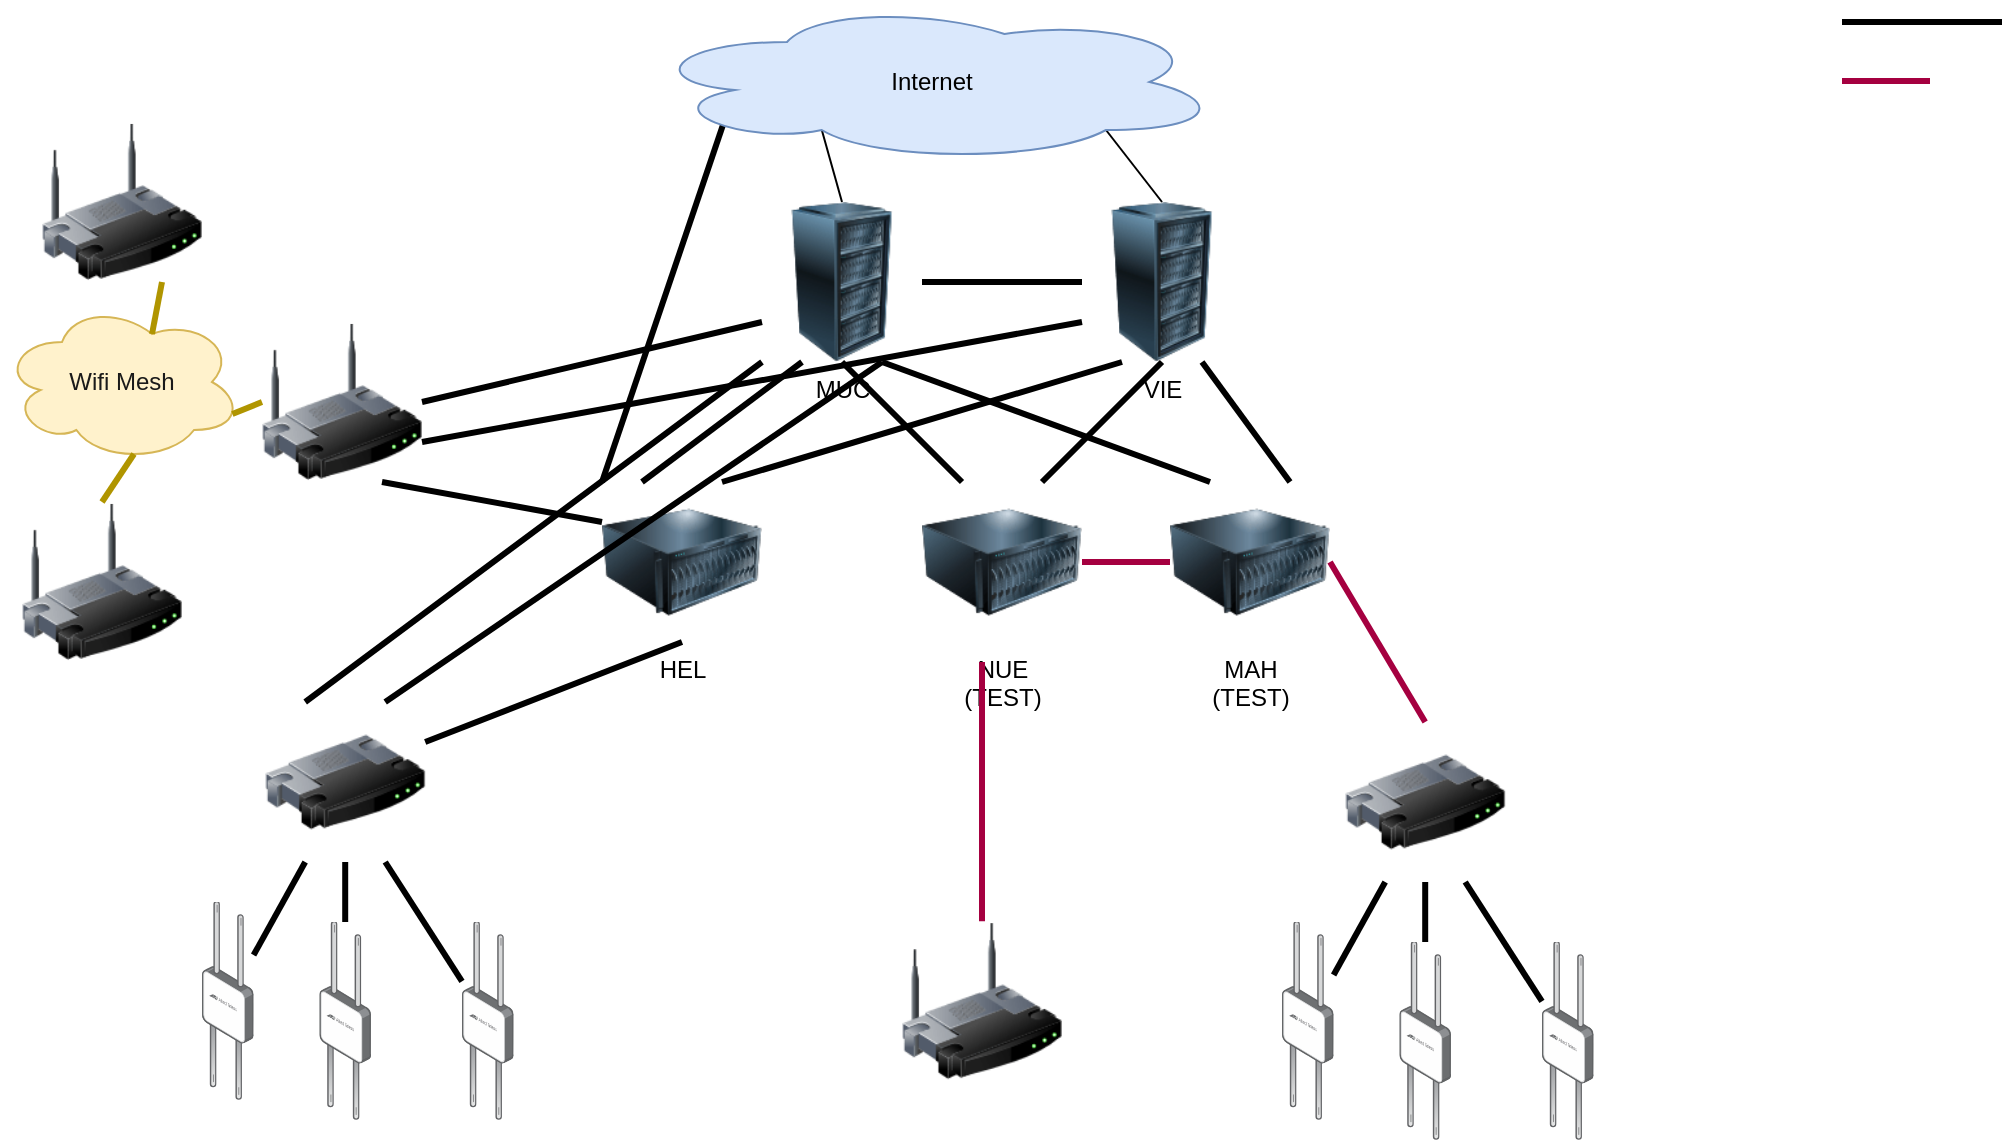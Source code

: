 <mxfile version="14.1.4" type="github">
  <diagram id="5fwCtaz2ddu6jSUksYz-" name="Page-1">
    <mxGraphModel dx="2249" dy="794" grid="1" gridSize="10" guides="1" tooltips="1" connect="1" arrows="1" fold="1" page="1" pageScale="1" pageWidth="827" pageHeight="1169" math="0" shadow="0">
      <root>
        <mxCell id="0" />
        <mxCell id="1" parent="0" />
        <mxCell id="5tYD8Vz2DLDcysNsbjCx-1" value="MUC" style="image;html=1;image=img/lib/clip_art/computers/Server_Rack_128x128.png" vertex="1" parent="1">
          <mxGeometry x="170" y="160" width="80" height="80" as="geometry" />
        </mxCell>
        <mxCell id="5tYD8Vz2DLDcysNsbjCx-2" value="VIE" style="image;html=1;image=img/lib/clip_art/computers/Server_Rack_128x128.png" vertex="1" parent="1">
          <mxGeometry x="330" y="160" width="80" height="80" as="geometry" />
        </mxCell>
        <mxCell id="5tYD8Vz2DLDcysNsbjCx-5" value="" style="endArrow=none;html=1;strokeWidth=3;" edge="1" parent="1" source="5tYD8Vz2DLDcysNsbjCx-1" target="5tYD8Vz2DLDcysNsbjCx-2">
          <mxGeometry width="50" height="50" relative="1" as="geometry">
            <mxPoint x="190" y="540" as="sourcePoint" />
            <mxPoint x="240" y="490" as="targetPoint" />
          </mxGeometry>
        </mxCell>
        <mxCell id="5tYD8Vz2DLDcysNsbjCx-9" value="HEL" style="image;html=1;image=img/lib/clip_art/computers/Server_128x128.png" vertex="1" parent="1">
          <mxGeometry x="90" y="300" width="80" height="80" as="geometry" />
        </mxCell>
        <mxCell id="5tYD8Vz2DLDcysNsbjCx-12" value="" style="endArrow=none;html=1;entryX=0.5;entryY=0;entryDx=0;entryDy=0;exitX=0.8;exitY=0.8;exitDx=0;exitDy=0;exitPerimeter=0;" edge="1" parent="1" source="5tYD8Vz2DLDcysNsbjCx-10" target="5tYD8Vz2DLDcysNsbjCx-2">
          <mxGeometry width="50" height="50" relative="1" as="geometry">
            <mxPoint x="-50" y="410" as="sourcePoint" />
            <mxPoint y="360" as="targetPoint" />
          </mxGeometry>
        </mxCell>
        <mxCell id="5tYD8Vz2DLDcysNsbjCx-13" value="" style="endArrow=none;html=1;entryX=0.5;entryY=0;entryDx=0;entryDy=0;exitX=0.31;exitY=0.8;exitDx=0;exitDy=0;exitPerimeter=0;" edge="1" parent="1" source="5tYD8Vz2DLDcysNsbjCx-10" target="5tYD8Vz2DLDcysNsbjCx-1">
          <mxGeometry width="50" height="50" relative="1" as="geometry">
            <mxPoint x="50" y="410" as="sourcePoint" />
            <mxPoint x="100" y="360" as="targetPoint" />
          </mxGeometry>
        </mxCell>
        <mxCell id="5tYD8Vz2DLDcysNsbjCx-14" value="NUE&lt;br&gt;(TEST)" style="image;html=1;image=img/lib/clip_art/computers/Server_128x128.png" vertex="1" parent="1">
          <mxGeometry x="250" y="300" width="80" height="80" as="geometry" />
        </mxCell>
        <mxCell id="5tYD8Vz2DLDcysNsbjCx-15" value="MAH&lt;br&gt;(TEST)" style="image;html=1;image=img/lib/clip_art/computers/Server_128x128.png" vertex="1" parent="1">
          <mxGeometry x="374" y="300" width="80" height="80" as="geometry" />
        </mxCell>
        <mxCell id="5tYD8Vz2DLDcysNsbjCx-16" value="" style="endArrow=none;html=1;entryX=0.25;entryY=0;entryDx=0;entryDy=0;exitX=0.5;exitY=1;exitDx=0;exitDy=0;strokeWidth=3;" edge="1" parent="1" source="5tYD8Vz2DLDcysNsbjCx-1" target="5tYD8Vz2DLDcysNsbjCx-14">
          <mxGeometry width="50" height="50" relative="1" as="geometry">
            <mxPoint x="130" y="240" as="sourcePoint" />
            <mxPoint x="440" y="380" as="targetPoint" />
          </mxGeometry>
        </mxCell>
        <mxCell id="5tYD8Vz2DLDcysNsbjCx-17" value="" style="endArrow=none;html=1;entryX=0.75;entryY=0;entryDx=0;entryDy=0;exitX=0.5;exitY=1;exitDx=0;exitDy=0;strokeWidth=3;" edge="1" parent="1" source="5tYD8Vz2DLDcysNsbjCx-2" target="5tYD8Vz2DLDcysNsbjCx-14">
          <mxGeometry width="50" height="50" relative="1" as="geometry">
            <mxPoint x="390" y="430" as="sourcePoint" />
            <mxPoint x="440" y="380" as="targetPoint" />
          </mxGeometry>
        </mxCell>
        <mxCell id="5tYD8Vz2DLDcysNsbjCx-18" value="" style="endArrow=none;html=1;entryX=0.75;entryY=0;entryDx=0;entryDy=0;exitX=0.25;exitY=1;exitDx=0;exitDy=0;strokeWidth=3;" edge="1" parent="1" source="5tYD8Vz2DLDcysNsbjCx-2" target="5tYD8Vz2DLDcysNsbjCx-9">
          <mxGeometry width="50" height="50" relative="1" as="geometry">
            <mxPoint x="-60" y="520" as="sourcePoint" />
            <mxPoint x="-10" y="470" as="targetPoint" />
          </mxGeometry>
        </mxCell>
        <mxCell id="5tYD8Vz2DLDcysNsbjCx-19" value="" style="endArrow=none;html=1;entryX=0.25;entryY=0;entryDx=0;entryDy=0;exitX=0.25;exitY=1;exitDx=0;exitDy=0;strokeWidth=3;" edge="1" parent="1" source="5tYD8Vz2DLDcysNsbjCx-1" target="5tYD8Vz2DLDcysNsbjCx-9">
          <mxGeometry width="50" height="50" relative="1" as="geometry">
            <mxPoint x="390" y="430" as="sourcePoint" />
            <mxPoint x="440" y="380" as="targetPoint" />
          </mxGeometry>
        </mxCell>
        <mxCell id="5tYD8Vz2DLDcysNsbjCx-20" value="" style="endArrow=none;html=1;entryX=0.75;entryY=1;entryDx=0;entryDy=0;exitX=0.25;exitY=0;exitDx=0;exitDy=0;strokeWidth=3;" edge="1" parent="1" source="5tYD8Vz2DLDcysNsbjCx-15" target="5tYD8Vz2DLDcysNsbjCx-1">
          <mxGeometry width="50" height="50" relative="1" as="geometry">
            <mxPoint x="350" y="550" as="sourcePoint" />
            <mxPoint x="260" y="520" as="targetPoint" />
          </mxGeometry>
        </mxCell>
        <mxCell id="5tYD8Vz2DLDcysNsbjCx-21" value="" style="endArrow=none;html=1;entryX=0.75;entryY=0;entryDx=0;entryDy=0;exitX=0.75;exitY=1;exitDx=0;exitDy=0;strokeWidth=3;" edge="1" parent="1" source="5tYD8Vz2DLDcysNsbjCx-2" target="5tYD8Vz2DLDcysNsbjCx-15">
          <mxGeometry width="50" height="50" relative="1" as="geometry">
            <mxPoint x="470" y="580" as="sourcePoint" />
            <mxPoint x="520" y="530" as="targetPoint" />
          </mxGeometry>
        </mxCell>
        <mxCell id="5tYD8Vz2DLDcysNsbjCx-25" value="" style="endArrow=none;html=1;entryX=0;entryY=0;entryDx=0;entryDy=0;exitX=0.16;exitY=0.55;exitDx=0;exitDy=0;exitPerimeter=0;strokeWidth=3;" edge="1" parent="1" source="5tYD8Vz2DLDcysNsbjCx-10" target="5tYD8Vz2DLDcysNsbjCx-9">
          <mxGeometry width="50" height="50" relative="1" as="geometry">
            <mxPoint x="125.2" y="156" as="sourcePoint" />
            <mxPoint x="-70" y="370" as="targetPoint" />
          </mxGeometry>
        </mxCell>
        <mxCell id="5tYD8Vz2DLDcysNsbjCx-28" value="" style="image;html=1;image=img/lib/clip_art/networking/Router_128x128.png" vertex="1" parent="1">
          <mxGeometry x="-78.4" y="410" width="80" height="80" as="geometry" />
        </mxCell>
        <mxCell id="5tYD8Vz2DLDcysNsbjCx-29" value="" style="image;html=1;image=img/lib/clip_art/networking/Wireless_Router_128x128.png" vertex="1" parent="1">
          <mxGeometry x="-80" y="220" width="80" height="80" as="geometry" />
        </mxCell>
        <mxCell id="5tYD8Vz2DLDcysNsbjCx-30" value="" style="points=[];aspect=fixed;html=1;align=center;shadow=0;dashed=0;image;image=img/lib/allied_telesis/wireless/Access_Point_Outdoor.svg;" vertex="1" parent="1">
          <mxGeometry x="20.0" y="520" width="25.8" height="99.6" as="geometry" />
        </mxCell>
        <mxCell id="5tYD8Vz2DLDcysNsbjCx-31" value="" style="endArrow=none;html=1;exitX=0;exitY=0.75;exitDx=0;exitDy=0;fillColor=#1ba1e2;entryX=1;entryY=0.75;entryDx=0;entryDy=0;strokeWidth=3;" edge="1" parent="1" source="5tYD8Vz2DLDcysNsbjCx-2" target="5tYD8Vz2DLDcysNsbjCx-29">
          <mxGeometry width="50" height="50" relative="1" as="geometry">
            <mxPoint x="220" y="540" as="sourcePoint" />
            <mxPoint x="10" y="360" as="targetPoint" />
          </mxGeometry>
        </mxCell>
        <mxCell id="5tYD8Vz2DLDcysNsbjCx-32" value="" style="endArrow=none;html=1;entryX=1;entryY=0.5;entryDx=0;entryDy=0;exitX=0;exitY=0.75;exitDx=0;exitDy=0;fillColor=#1ba1e2;strokeWidth=3;" edge="1" parent="1" source="5tYD8Vz2DLDcysNsbjCx-1" target="5tYD8Vz2DLDcysNsbjCx-29">
          <mxGeometry width="50" height="50" relative="1" as="geometry">
            <mxPoint x="240" y="600" as="sourcePoint" />
            <mxPoint x="290" y="550" as="targetPoint" />
          </mxGeometry>
        </mxCell>
        <mxCell id="5tYD8Vz2DLDcysNsbjCx-33" value="" style="points=[];aspect=fixed;html=1;align=center;shadow=0;dashed=0;image;image=img/lib/allied_telesis/wireless/Access_Point_Outdoor.svg;" vertex="1" parent="1">
          <mxGeometry x="-51.3" y="520" width="25.8" height="99.6" as="geometry" />
        </mxCell>
        <mxCell id="5tYD8Vz2DLDcysNsbjCx-34" value="" style="points=[];aspect=fixed;html=1;align=center;shadow=0;dashed=0;image;image=img/lib/allied_telesis/wireless/Access_Point_Outdoor.svg;" vertex="1" parent="1">
          <mxGeometry x="-110" y="510" width="25.8" height="99.6" as="geometry" />
        </mxCell>
        <mxCell id="5tYD8Vz2DLDcysNsbjCx-10" value="Internet" style="ellipse;shape=cloud;whiteSpace=wrap;html=1;fillColor=#dae8fc;strokeColor=#6c8ebf;" vertex="1" parent="1">
          <mxGeometry x="110" y="60" width="290" height="80" as="geometry" />
        </mxCell>
        <mxCell id="5tYD8Vz2DLDcysNsbjCx-35" value="" style="endArrow=none;html=1;exitX=0.25;exitY=1;exitDx=0;exitDy=0;strokeWidth=3;" edge="1" parent="1" source="5tYD8Vz2DLDcysNsbjCx-28" target="5tYD8Vz2DLDcysNsbjCx-34">
          <mxGeometry width="50" height="50" relative="1" as="geometry">
            <mxPoint x="-200" y="480" as="sourcePoint" />
            <mxPoint x="-150" y="430" as="targetPoint" />
          </mxGeometry>
        </mxCell>
        <mxCell id="5tYD8Vz2DLDcysNsbjCx-36" value="" style="endArrow=none;html=1;exitX=0.5;exitY=1;exitDx=0;exitDy=0;strokeWidth=3;" edge="1" parent="1" source="5tYD8Vz2DLDcysNsbjCx-28" target="5tYD8Vz2DLDcysNsbjCx-33">
          <mxGeometry width="50" height="50" relative="1" as="geometry">
            <mxPoint x="-210" y="450" as="sourcePoint" />
            <mxPoint x="-160" y="400" as="targetPoint" />
          </mxGeometry>
        </mxCell>
        <mxCell id="5tYD8Vz2DLDcysNsbjCx-37" value="" style="endArrow=none;html=1;exitX=0.75;exitY=1;exitDx=0;exitDy=0;strokeWidth=3;" edge="1" parent="1" source="5tYD8Vz2DLDcysNsbjCx-28" target="5tYD8Vz2DLDcysNsbjCx-30">
          <mxGeometry width="50" height="50" relative="1" as="geometry">
            <mxPoint x="-230" y="440" as="sourcePoint" />
            <mxPoint x="-180" y="390" as="targetPoint" />
          </mxGeometry>
        </mxCell>
        <mxCell id="5tYD8Vz2DLDcysNsbjCx-38" value="" style="endArrow=none;html=1;entryX=0.75;entryY=1;entryDx=0;entryDy=0;exitX=0;exitY=0.25;exitDx=0;exitDy=0;fillColor=#1ba1e2;strokeWidth=3;" edge="1" parent="1" source="5tYD8Vz2DLDcysNsbjCx-9" target="5tYD8Vz2DLDcysNsbjCx-29">
          <mxGeometry width="50" height="50" relative="1" as="geometry">
            <mxPoint x="185" y="510" as="sourcePoint" />
            <mxPoint x="235" y="460" as="targetPoint" />
          </mxGeometry>
        </mxCell>
        <mxCell id="5tYD8Vz2DLDcysNsbjCx-39" value="" style="endArrow=none;html=1;entryX=0.25;entryY=0;entryDx=0;entryDy=0;exitX=0;exitY=1;exitDx=0;exitDy=0;fillColor=#1ba1e2;strokeWidth=3;" edge="1" parent="1" source="5tYD8Vz2DLDcysNsbjCx-1" target="5tYD8Vz2DLDcysNsbjCx-28">
          <mxGeometry width="50" height="50" relative="1" as="geometry">
            <mxPoint x="130" y="500" as="sourcePoint" />
            <mxPoint x="180" y="450" as="targetPoint" />
          </mxGeometry>
        </mxCell>
        <mxCell id="5tYD8Vz2DLDcysNsbjCx-40" value="" style="endArrow=none;html=1;exitX=0.75;exitY=0;exitDx=0;exitDy=0;entryX=0.75;entryY=1;entryDx=0;entryDy=0;fillColor=#1ba1e2;strokeWidth=3;" edge="1" parent="1" source="5tYD8Vz2DLDcysNsbjCx-28" target="5tYD8Vz2DLDcysNsbjCx-1">
          <mxGeometry width="50" height="50" relative="1" as="geometry">
            <mxPoint x="240" y="430" as="sourcePoint" />
            <mxPoint x="290" y="380" as="targetPoint" />
          </mxGeometry>
        </mxCell>
        <mxCell id="5tYD8Vz2DLDcysNsbjCx-41" value="" style="endArrow=none;html=1;exitX=1;exitY=0.25;exitDx=0;exitDy=0;entryX=0.5;entryY=1;entryDx=0;entryDy=0;fillColor=#1ba1e2;strokeWidth=3;" edge="1" parent="1" source="5tYD8Vz2DLDcysNsbjCx-28" target="5tYD8Vz2DLDcysNsbjCx-9">
          <mxGeometry width="50" height="50" relative="1" as="geometry">
            <mxPoint x="290" y="590" as="sourcePoint" />
            <mxPoint x="340" y="540" as="targetPoint" />
          </mxGeometry>
        </mxCell>
        <mxCell id="5tYD8Vz2DLDcysNsbjCx-42" value="" style="image;html=1;image=img/lib/clip_art/networking/Wireless_Router_128x128.png" vertex="1" parent="1">
          <mxGeometry x="240" y="519.6" width="80" height="80" as="geometry" />
        </mxCell>
        <mxCell id="5tYD8Vz2DLDcysNsbjCx-43" value="" style="image;html=1;image=img/lib/clip_art/networking/Router_128x128.png" vertex="1" parent="1">
          <mxGeometry x="461.6" y="420" width="80" height="80" as="geometry" />
        </mxCell>
        <mxCell id="5tYD8Vz2DLDcysNsbjCx-44" value="" style="points=[];aspect=fixed;html=1;align=center;shadow=0;dashed=0;image;image=img/lib/allied_telesis/wireless/Access_Point_Outdoor.svg;" vertex="1" parent="1">
          <mxGeometry x="560" y="530" width="25.8" height="99.6" as="geometry" />
        </mxCell>
        <mxCell id="5tYD8Vz2DLDcysNsbjCx-45" value="" style="points=[];aspect=fixed;html=1;align=center;shadow=0;dashed=0;image;image=img/lib/allied_telesis/wireless/Access_Point_Outdoor.svg;" vertex="1" parent="1">
          <mxGeometry x="488.7" y="530" width="25.8" height="99.6" as="geometry" />
        </mxCell>
        <mxCell id="5tYD8Vz2DLDcysNsbjCx-46" value="" style="points=[];aspect=fixed;html=1;align=center;shadow=0;dashed=0;image;image=img/lib/allied_telesis/wireless/Access_Point_Outdoor.svg;" vertex="1" parent="1">
          <mxGeometry x="430" y="520" width="25.8" height="99.6" as="geometry" />
        </mxCell>
        <mxCell id="5tYD8Vz2DLDcysNsbjCx-47" value="" style="endArrow=none;html=1;exitX=0.25;exitY=1;exitDx=0;exitDy=0;strokeWidth=3;" edge="1" parent="1" source="5tYD8Vz2DLDcysNsbjCx-43" target="5tYD8Vz2DLDcysNsbjCx-46">
          <mxGeometry width="50" height="50" relative="1" as="geometry">
            <mxPoint x="340" y="490" as="sourcePoint" />
            <mxPoint x="390" y="440" as="targetPoint" />
          </mxGeometry>
        </mxCell>
        <mxCell id="5tYD8Vz2DLDcysNsbjCx-48" value="" style="endArrow=none;html=1;exitX=0.5;exitY=1;exitDx=0;exitDy=0;strokeWidth=3;" edge="1" parent="1" source="5tYD8Vz2DLDcysNsbjCx-43" target="5tYD8Vz2DLDcysNsbjCx-45">
          <mxGeometry width="50" height="50" relative="1" as="geometry">
            <mxPoint x="330" y="460" as="sourcePoint" />
            <mxPoint x="380" y="410" as="targetPoint" />
          </mxGeometry>
        </mxCell>
        <mxCell id="5tYD8Vz2DLDcysNsbjCx-49" value="" style="endArrow=none;html=1;exitX=0.75;exitY=1;exitDx=0;exitDy=0;strokeWidth=3;" edge="1" parent="1" source="5tYD8Vz2DLDcysNsbjCx-43" target="5tYD8Vz2DLDcysNsbjCx-44">
          <mxGeometry width="50" height="50" relative="1" as="geometry">
            <mxPoint x="310" y="450" as="sourcePoint" />
            <mxPoint x="360" y="400" as="targetPoint" />
          </mxGeometry>
        </mxCell>
        <mxCell id="5tYD8Vz2DLDcysNsbjCx-53" value="" style="endArrow=none;html=1;exitX=0.5;exitY=0;exitDx=0;exitDy=0;fillColor=#d80073;strokeColor=#A50040;strokeWidth=3;" edge="1" parent="1" source="5tYD8Vz2DLDcysNsbjCx-42">
          <mxGeometry width="50" height="50" relative="1" as="geometry">
            <mxPoint x="290" y="490" as="sourcePoint" />
            <mxPoint x="280" y="390" as="targetPoint" />
          </mxGeometry>
        </mxCell>
        <mxCell id="5tYD8Vz2DLDcysNsbjCx-54" value="" style="shape=image;html=1;verticalAlign=top;verticalLabelPosition=bottom;labelBackgroundColor=#ffffff;imageAspect=0;aspect=fixed;image=https://cdn4.iconfinder.com/data/icons/logos-and-brands/512/272_Raspberry_Pi_logo-128.png;rotation=-30;" vertex="1" parent="1">
          <mxGeometry x="400" y="320" width="28" height="28" as="geometry" />
        </mxCell>
        <mxCell id="5tYD8Vz2DLDcysNsbjCx-55" value="" style="endArrow=none;html=1;entryX=1;entryY=0.5;entryDx=0;entryDy=0;exitX=0.5;exitY=0;exitDx=0;exitDy=0;fillColor=#d80073;strokeColor=#A50040;strokeWidth=3;" edge="1" parent="1" source="5tYD8Vz2DLDcysNsbjCx-43" target="5tYD8Vz2DLDcysNsbjCx-15">
          <mxGeometry width="50" height="50" relative="1" as="geometry">
            <mxPoint x="680" y="290" as="sourcePoint" />
            <mxPoint x="730" y="240" as="targetPoint" />
          </mxGeometry>
        </mxCell>
        <mxCell id="5tYD8Vz2DLDcysNsbjCx-57" value="" style="endArrow=none;html=1;exitX=1;exitY=0.5;exitDx=0;exitDy=0;fillColor=#d80073;strokeColor=#A50040;entryX=0;entryY=0.5;entryDx=0;entryDy=0;strokeWidth=3;" edge="1" parent="1" source="5tYD8Vz2DLDcysNsbjCx-14" target="5tYD8Vz2DLDcysNsbjCx-15">
          <mxGeometry width="50" height="50" relative="1" as="geometry">
            <mxPoint x="290" y="529.6" as="sourcePoint" />
            <mxPoint x="290" y="400" as="targetPoint" />
          </mxGeometry>
        </mxCell>
        <mxCell id="5tYD8Vz2DLDcysNsbjCx-61" value="" style="endArrow=none;html=1;exitX=0.5;exitY=1;exitDx=0;exitDy=0;strokeWidth=3;" edge="1" parent="1">
          <mxGeometry width="50" height="50" relative="1" as="geometry">
            <mxPoint x="790" y="70" as="sourcePoint" />
            <mxPoint x="710" y="70" as="targetPoint" />
          </mxGeometry>
        </mxCell>
        <mxCell id="5tYD8Vz2DLDcysNsbjCx-63" value="" style="endArrow=none;html=1;exitX=1;exitY=0.5;exitDx=0;exitDy=0;fillColor=#d80073;strokeColor=#A50040;entryX=0;entryY=0.5;entryDx=0;entryDy=0;strokeWidth=3;" edge="1" parent="1">
          <mxGeometry width="50" height="50" relative="1" as="geometry">
            <mxPoint x="710" y="99.5" as="sourcePoint" />
            <mxPoint x="754" y="99.5" as="targetPoint" />
          </mxGeometry>
        </mxCell>
        <mxCell id="5tYD8Vz2DLDcysNsbjCx-65" value="" style="image;html=1;image=img/lib/clip_art/networking/Wireless_Router_128x128.png" vertex="1" parent="1">
          <mxGeometry x="-190" y="120" width="80" height="80" as="geometry" />
        </mxCell>
        <mxCell id="5tYD8Vz2DLDcysNsbjCx-66" value="" style="image;html=1;image=img/lib/clip_art/networking/Wireless_Router_128x128.png" vertex="1" parent="1">
          <mxGeometry x="-200" y="310" width="80" height="80" as="geometry" />
        </mxCell>
        <mxCell id="5tYD8Vz2DLDcysNsbjCx-67" value="&lt;font color=&quot;#1a1a1a&quot;&gt;Wifi Mesh&lt;/font&gt;" style="ellipse;shape=cloud;whiteSpace=wrap;html=1;fillColor=#fff2cc;strokeColor=#d6b656;" vertex="1" parent="1">
          <mxGeometry x="-210" y="210" width="120" height="80" as="geometry" />
        </mxCell>
        <mxCell id="5tYD8Vz2DLDcysNsbjCx-68" value="" style="endArrow=none;html=1;strokeColor=#B09500;strokeWidth=3;entryX=0;entryY=0.5;entryDx=0;entryDy=0;exitX=0.96;exitY=0.7;exitDx=0;exitDy=0;exitPerimeter=0;fillColor=#e3c800;" edge="1" parent="1" source="5tYD8Vz2DLDcysNsbjCx-67" target="5tYD8Vz2DLDcysNsbjCx-29">
          <mxGeometry width="50" height="50" relative="1" as="geometry">
            <mxPoint x="-320" y="480" as="sourcePoint" />
            <mxPoint x="-270" y="430" as="targetPoint" />
          </mxGeometry>
        </mxCell>
        <mxCell id="5tYD8Vz2DLDcysNsbjCx-69" value="" style="endArrow=none;html=1;strokeColor=#B09500;strokeWidth=3;entryX=0.55;entryY=0.95;entryDx=0;entryDy=0;entryPerimeter=0;exitX=0.5;exitY=0;exitDx=0;exitDy=0;fillColor=#e3c800;" edge="1" parent="1" source="5tYD8Vz2DLDcysNsbjCx-66" target="5tYD8Vz2DLDcysNsbjCx-67">
          <mxGeometry width="50" height="50" relative="1" as="geometry">
            <mxPoint x="-350" y="510" as="sourcePoint" />
            <mxPoint x="-300" y="460" as="targetPoint" />
          </mxGeometry>
        </mxCell>
        <mxCell id="5tYD8Vz2DLDcysNsbjCx-70" value="" style="endArrow=none;html=1;strokeColor=#B09500;strokeWidth=3;entryX=0.625;entryY=0.2;entryDx=0;entryDy=0;entryPerimeter=0;exitX=0.75;exitY=1;exitDx=0;exitDy=0;fillColor=#e3c800;" edge="1" parent="1" source="5tYD8Vz2DLDcysNsbjCx-65" target="5tYD8Vz2DLDcysNsbjCx-67">
          <mxGeometry width="50" height="50" relative="1" as="geometry">
            <mxPoint x="-260" y="510" as="sourcePoint" />
            <mxPoint x="-210" y="460" as="targetPoint" />
          </mxGeometry>
        </mxCell>
      </root>
    </mxGraphModel>
  </diagram>
</mxfile>
